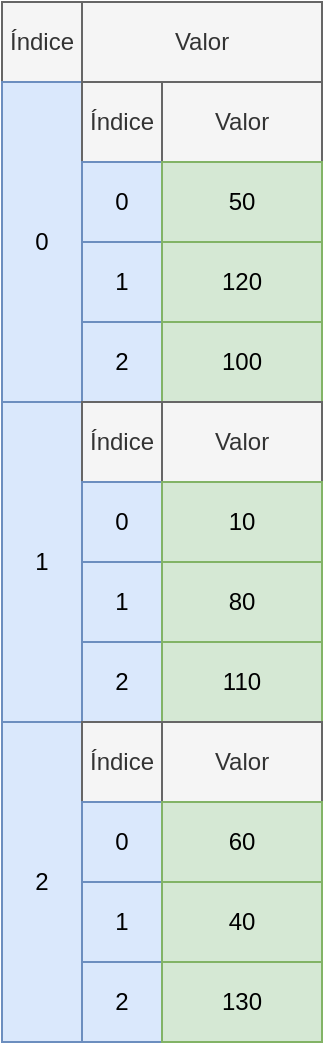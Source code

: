 <mxfile version="10.7.5" type="device"><diagram id="LjmYni4CHLPNYxYoX1MF" name="Page-1"><mxGraphModel dx="567" dy="746" grid="1" gridSize="10" guides="1" tooltips="1" connect="1" arrows="1" fold="1" page="1" pageScale="1" pageWidth="827" pageHeight="1169" math="0" shadow="0"><root><mxCell id="0"/><mxCell id="1" parent="0"/><mxCell id="Gfs7IA-KSMvk2WlFDBKO-171" value="Índice" style="rounded=0;whiteSpace=wrap;html=1;fillColor=#f5f5f5;strokeColor=#666666;fontColor=#333333;" vertex="1" parent="1"><mxGeometry x="850" y="20" width="40" height="40" as="geometry"/></mxCell><mxCell id="Gfs7IA-KSMvk2WlFDBKO-172" value="0" style="rounded=0;whiteSpace=wrap;html=1;fillColor=#dae8fc;strokeColor=#6c8ebf;" vertex="1" parent="1"><mxGeometry x="850" y="60" width="40" height="160" as="geometry"/></mxCell><mxCell id="Gfs7IA-KSMvk2WlFDBKO-173" value="Valor" style="rounded=0;whiteSpace=wrap;html=1;fillColor=#f5f5f5;strokeColor=#666666;fontColor=#333333;" vertex="1" parent="1"><mxGeometry x="890" y="20" width="120" height="40" as="geometry"/></mxCell><mxCell id="Gfs7IA-KSMvk2WlFDBKO-174" value="Índice" style="rounded=0;whiteSpace=wrap;html=1;fillColor=#f5f5f5;strokeColor=#666666;fontColor=#333333;" vertex="1" parent="1"><mxGeometry x="890" y="60" width="40" height="40" as="geometry"/></mxCell><mxCell id="Gfs7IA-KSMvk2WlFDBKO-175" value="0" style="rounded=0;whiteSpace=wrap;html=1;fillColor=#dae8fc;strokeColor=#6c8ebf;" vertex="1" parent="1"><mxGeometry x="890" y="100" width="40" height="40" as="geometry"/></mxCell><mxCell id="Gfs7IA-KSMvk2WlFDBKO-176" value="Valor" style="rounded=0;whiteSpace=wrap;html=1;fillColor=#f5f5f5;strokeColor=#666666;fontColor=#333333;" vertex="1" parent="1"><mxGeometry x="930" y="60" width="80" height="40" as="geometry"/></mxCell><mxCell id="Gfs7IA-KSMvk2WlFDBKO-177" value="1" style="rounded=0;whiteSpace=wrap;html=1;fillColor=#dae8fc;strokeColor=#6c8ebf;" vertex="1" parent="1"><mxGeometry x="890" y="140" width="40" height="40" as="geometry"/></mxCell><mxCell id="Gfs7IA-KSMvk2WlFDBKO-178" value="2" style="rounded=0;whiteSpace=wrap;html=1;fillColor=#dae8fc;strokeColor=#6c8ebf;" vertex="1" parent="1"><mxGeometry x="890" y="180" width="40" height="40" as="geometry"/></mxCell><mxCell id="Gfs7IA-KSMvk2WlFDBKO-179" value="50" style="rounded=0;whiteSpace=wrap;html=1;fillColor=#d5e8d4;strokeColor=#82b366;" vertex="1" parent="1"><mxGeometry x="930" y="100" width="80" height="40" as="geometry"/></mxCell><mxCell id="Gfs7IA-KSMvk2WlFDBKO-180" value="120" style="rounded=0;whiteSpace=wrap;html=1;fillColor=#d5e8d4;strokeColor=#82b366;" vertex="1" parent="1"><mxGeometry x="930" y="140" width="80" height="40" as="geometry"/></mxCell><mxCell id="Gfs7IA-KSMvk2WlFDBKO-181" value="100" style="rounded=0;whiteSpace=wrap;html=1;fillColor=#d5e8d4;strokeColor=#82b366;" vertex="1" parent="1"><mxGeometry x="930" y="180" width="80" height="40" as="geometry"/></mxCell><mxCell id="Gfs7IA-KSMvk2WlFDBKO-202" value="1" style="rounded=0;whiteSpace=wrap;html=1;fillColor=#dae8fc;strokeColor=#6c8ebf;" vertex="1" parent="1"><mxGeometry x="850" y="220" width="40" height="160" as="geometry"/></mxCell><mxCell id="Gfs7IA-KSMvk2WlFDBKO-203" value="Índice" style="rounded=0;whiteSpace=wrap;html=1;fillColor=#f5f5f5;strokeColor=#666666;fontColor=#333333;" vertex="1" parent="1"><mxGeometry x="890" y="220" width="40" height="40" as="geometry"/></mxCell><mxCell id="Gfs7IA-KSMvk2WlFDBKO-204" value="0" style="rounded=0;whiteSpace=wrap;html=1;fillColor=#dae8fc;strokeColor=#6c8ebf;" vertex="1" parent="1"><mxGeometry x="890" y="260" width="40" height="40" as="geometry"/></mxCell><mxCell id="Gfs7IA-KSMvk2WlFDBKO-205" value="Valor" style="rounded=0;whiteSpace=wrap;html=1;fillColor=#f5f5f5;strokeColor=#666666;fontColor=#333333;" vertex="1" parent="1"><mxGeometry x="930" y="220" width="80" height="40" as="geometry"/></mxCell><mxCell id="Gfs7IA-KSMvk2WlFDBKO-206" value="1" style="rounded=0;whiteSpace=wrap;html=1;fillColor=#dae8fc;strokeColor=#6c8ebf;" vertex="1" parent="1"><mxGeometry x="890" y="300" width="40" height="40" as="geometry"/></mxCell><mxCell id="Gfs7IA-KSMvk2WlFDBKO-207" value="2" style="rounded=0;whiteSpace=wrap;html=1;fillColor=#dae8fc;strokeColor=#6c8ebf;" vertex="1" parent="1"><mxGeometry x="890" y="340" width="40" height="40" as="geometry"/></mxCell><mxCell id="Gfs7IA-KSMvk2WlFDBKO-208" value="10" style="rounded=0;whiteSpace=wrap;html=1;fillColor=#d5e8d4;strokeColor=#82b366;" vertex="1" parent="1"><mxGeometry x="930" y="260" width="80" height="40" as="geometry"/></mxCell><mxCell id="Gfs7IA-KSMvk2WlFDBKO-209" value="80" style="rounded=0;whiteSpace=wrap;html=1;fillColor=#d5e8d4;strokeColor=#82b366;" vertex="1" parent="1"><mxGeometry x="930" y="300" width="80" height="40" as="geometry"/></mxCell><mxCell id="Gfs7IA-KSMvk2WlFDBKO-210" value="110" style="rounded=0;whiteSpace=wrap;html=1;fillColor=#d5e8d4;strokeColor=#82b366;" vertex="1" parent="1"><mxGeometry x="930" y="340" width="80" height="40" as="geometry"/></mxCell><mxCell id="Gfs7IA-KSMvk2WlFDBKO-211" value="2" style="rounded=0;whiteSpace=wrap;html=1;fillColor=#dae8fc;strokeColor=#6c8ebf;" vertex="1" parent="1"><mxGeometry x="850" y="380" width="40" height="160" as="geometry"/></mxCell><mxCell id="Gfs7IA-KSMvk2WlFDBKO-212" value="Índice" style="rounded=0;whiteSpace=wrap;html=1;fillColor=#f5f5f5;strokeColor=#666666;fontColor=#333333;" vertex="1" parent="1"><mxGeometry x="890" y="380" width="40" height="40" as="geometry"/></mxCell><mxCell id="Gfs7IA-KSMvk2WlFDBKO-213" value="0" style="rounded=0;whiteSpace=wrap;html=1;fillColor=#dae8fc;strokeColor=#6c8ebf;" vertex="1" parent="1"><mxGeometry x="890" y="420" width="40" height="40" as="geometry"/></mxCell><mxCell id="Gfs7IA-KSMvk2WlFDBKO-214" value="Valor" style="rounded=0;whiteSpace=wrap;html=1;fillColor=#f5f5f5;strokeColor=#666666;fontColor=#333333;" vertex="1" parent="1"><mxGeometry x="930" y="380" width="80" height="40" as="geometry"/></mxCell><mxCell id="Gfs7IA-KSMvk2WlFDBKO-215" value="1" style="rounded=0;whiteSpace=wrap;html=1;fillColor=#dae8fc;strokeColor=#6c8ebf;" vertex="1" parent="1"><mxGeometry x="890" y="460" width="40" height="40" as="geometry"/></mxCell><mxCell id="Gfs7IA-KSMvk2WlFDBKO-216" value="2" style="rounded=0;whiteSpace=wrap;html=1;fillColor=#dae8fc;strokeColor=#6c8ebf;" vertex="1" parent="1"><mxGeometry x="890" y="500" width="40" height="40" as="geometry"/></mxCell><mxCell id="Gfs7IA-KSMvk2WlFDBKO-217" value="60" style="rounded=0;whiteSpace=wrap;html=1;fillColor=#d5e8d4;strokeColor=#82b366;" vertex="1" parent="1"><mxGeometry x="930" y="420" width="80" height="40" as="geometry"/></mxCell><mxCell id="Gfs7IA-KSMvk2WlFDBKO-218" value="40" style="rounded=0;whiteSpace=wrap;html=1;fillColor=#d5e8d4;strokeColor=#82b366;" vertex="1" parent="1"><mxGeometry x="930" y="460" width="80" height="40" as="geometry"/></mxCell><mxCell id="Gfs7IA-KSMvk2WlFDBKO-219" value="130" style="rounded=0;whiteSpace=wrap;html=1;fillColor=#d5e8d4;strokeColor=#82b366;" vertex="1" parent="1"><mxGeometry x="930" y="500" width="80" height="40" as="geometry"/></mxCell></root></mxGraphModel></diagram></mxfile>